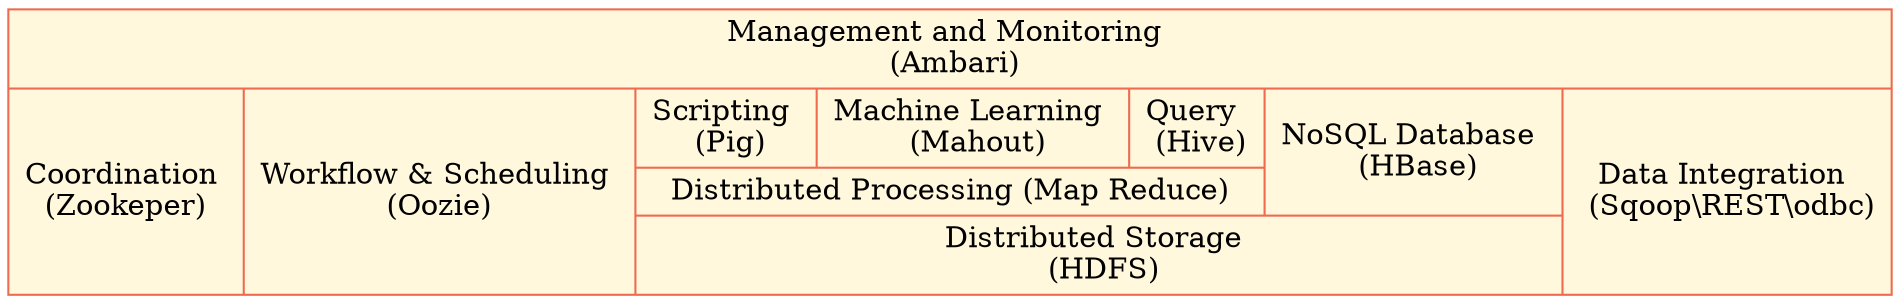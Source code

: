 // Graphviz Tutorial

// This file is a specification for a typical Hadoop system stack.
// The specification is based on the Hadoop system stack diagram published at:
// https://cdn.intellipaat.com/mediaFiles/2015/07/Apache-Hadoop-Ecosystem.png 

// The specfification below is in the DOT language. It can be converted into a
// diagram using the tools that come with the graphviz package. You can
// download graphviz from https://www.graphviz.org/. Post installation, verify
// <graphviz-installation-path>/Graphviz<ver>/bin is added to the system path.

// Command to generate diagram using "dot" layout- 
//   dot -Tsvg -O Hadoop_stack_using_record_shape.gv

//    -Tsvg creates output as an image file in the svg format. Other formats
//  supported are png, jpg etc. 

digraph g1
{
  node [style=filled fillcolor=cornsilk1 color=coral2]
  n1[shape="record"
     label = "{Management and Monitoring \n (Ambari)|
              {Coordination \n(Zookeper)|
                Workflow & Scheduling \n(Oozie)|
                {{{{ Scripting \n (Pig)|
                     Machine Learning \n (Mahout) |
                     Query \n (Hive)
                   }|
                   Distributed Processing (Map Reduce)
                  }|
                  NoSQL Database \n (HBase)}|
                Distributed Storage \n (HDFS)}|
              Data Integration \n (Sqoop\\REST\\odbc)}}"
    ]

}